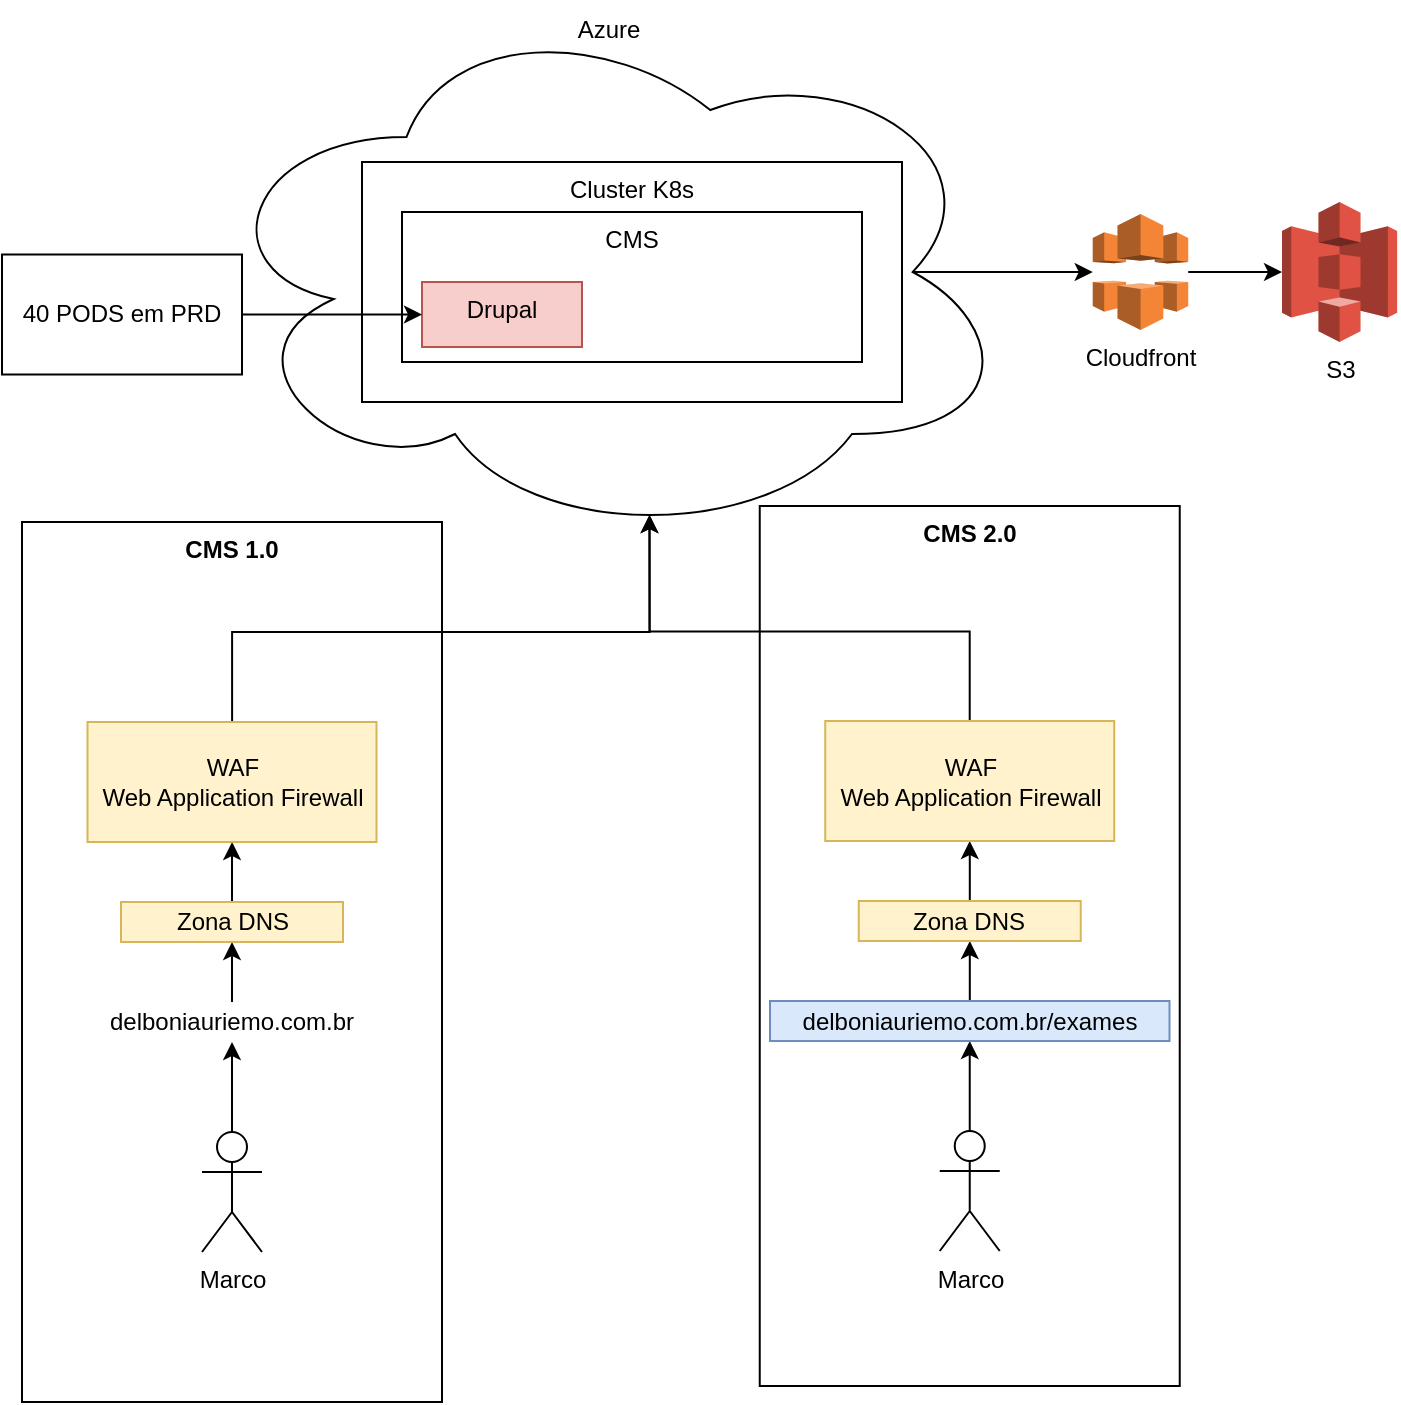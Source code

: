 <mxfile version="21.1.8" type="github" pages="2">
  <diagram id="PnqUoocpPYvvQVGyVdqE" name="Requisição do Usuário">
    <mxGraphModel dx="1434" dy="723" grid="1" gridSize="10" guides="1" tooltips="1" connect="1" arrows="1" fold="1" page="1" pageScale="1" pageWidth="827" pageHeight="1169" math="0" shadow="0">
      <root>
        <mxCell id="0" />
        <mxCell id="1" parent="0" />
        <mxCell id="DYpYB5ZD8q-99wLmyNMS-36" value="CMS 2.0" style="rounded=0;whiteSpace=wrap;html=1;verticalAlign=top;fontStyle=1" parent="1" vertex="1">
          <mxGeometry x="488.87" y="322" width="210" height="440" as="geometry" />
        </mxCell>
        <mxCell id="DYpYB5ZD8q-99wLmyNMS-35" value="CMS 1.0" style="rounded=0;whiteSpace=wrap;html=1;verticalAlign=top;fontStyle=1" parent="1" vertex="1">
          <mxGeometry x="120" y="330" width="210" height="440" as="geometry" />
        </mxCell>
        <mxCell id="DYpYB5ZD8q-99wLmyNMS-27" style="edgeStyle=orthogonalEdgeStyle;rounded=0;orthogonalLoop=1;jettySize=auto;html=1;exitX=0.875;exitY=0.5;exitDx=0;exitDy=0;exitPerimeter=0;entryX=0;entryY=0.5;entryDx=0;entryDy=0;entryPerimeter=0;" parent="1" source="DYpYB5ZD8q-99wLmyNMS-1" target="DYpYB5ZD8q-99wLmyNMS-26" edge="1">
          <mxGeometry relative="1" as="geometry" />
        </mxCell>
        <mxCell id="DYpYB5ZD8q-99wLmyNMS-1" value="Azure" style="ellipse;shape=cloud;whiteSpace=wrap;html=1;verticalAlign=top;" parent="1" vertex="1">
          <mxGeometry x="211" y="70" width="405" height="270" as="geometry" />
        </mxCell>
        <mxCell id="DYpYB5ZD8q-99wLmyNMS-3" value="Cluster K8s" style="rounded=0;whiteSpace=wrap;html=1;verticalAlign=top;" parent="1" vertex="1">
          <mxGeometry x="290" y="150" width="270" height="120" as="geometry" />
        </mxCell>
        <mxCell id="DYpYB5ZD8q-99wLmyNMS-4" value="CMS" style="rounded=0;whiteSpace=wrap;html=1;verticalAlign=top;" parent="1" vertex="1">
          <mxGeometry x="310" y="175" width="230" height="75" as="geometry" />
        </mxCell>
        <mxCell id="DYpYB5ZD8q-99wLmyNMS-5" value="Drupal" style="rounded=0;whiteSpace=wrap;html=1;verticalAlign=top;fillColor=#f8cecc;strokeColor=#b85450;" parent="1" vertex="1">
          <mxGeometry x="320" y="210" width="80" height="32.5" as="geometry" />
        </mxCell>
        <mxCell id="DYpYB5ZD8q-99wLmyNMS-7" style="edgeStyle=orthogonalEdgeStyle;rounded=0;orthogonalLoop=1;jettySize=auto;html=1;" parent="1" source="DYpYB5ZD8q-99wLmyNMS-6" target="DYpYB5ZD8q-99wLmyNMS-5" edge="1">
          <mxGeometry relative="1" as="geometry" />
        </mxCell>
        <mxCell id="DYpYB5ZD8q-99wLmyNMS-6" value="40 PODS em PRD" style="rounded=0;whiteSpace=wrap;html=1;verticalAlign=middle;" parent="1" vertex="1">
          <mxGeometry x="110" y="196.25" width="120" height="60" as="geometry" />
        </mxCell>
        <mxCell id="DYpYB5ZD8q-99wLmyNMS-10" style="edgeStyle=orthogonalEdgeStyle;rounded=0;orthogonalLoop=1;jettySize=auto;html=1;" parent="1" source="DYpYB5ZD8q-99wLmyNMS-8" target="DYpYB5ZD8q-99wLmyNMS-9" edge="1">
          <mxGeometry relative="1" as="geometry" />
        </mxCell>
        <mxCell id="DYpYB5ZD8q-99wLmyNMS-8" value="Marco" style="shape=umlActor;verticalLabelPosition=bottom;verticalAlign=top;html=1;outlineConnect=0;" parent="1" vertex="1">
          <mxGeometry x="210" y="635" width="30" height="60" as="geometry" />
        </mxCell>
        <mxCell id="DYpYB5ZD8q-99wLmyNMS-12" style="edgeStyle=orthogonalEdgeStyle;rounded=0;orthogonalLoop=1;jettySize=auto;html=1;" parent="1" source="DYpYB5ZD8q-99wLmyNMS-9" target="DYpYB5ZD8q-99wLmyNMS-11" edge="1">
          <mxGeometry relative="1" as="geometry" />
        </mxCell>
        <mxCell id="DYpYB5ZD8q-99wLmyNMS-9" value="delboniauriemo.com.br" style="text;html=1;strokeColor=none;fillColor=none;align=center;verticalAlign=middle;whiteSpace=wrap;rounded=0;" parent="1" vertex="1">
          <mxGeometry x="205" y="570" width="40" height="20" as="geometry" />
        </mxCell>
        <mxCell id="DYpYB5ZD8q-99wLmyNMS-15" style="edgeStyle=orthogonalEdgeStyle;rounded=0;orthogonalLoop=1;jettySize=auto;html=1;" parent="1" source="DYpYB5ZD8q-99wLmyNMS-11" target="DYpYB5ZD8q-99wLmyNMS-13" edge="1">
          <mxGeometry relative="1" as="geometry" />
        </mxCell>
        <mxCell id="DYpYB5ZD8q-99wLmyNMS-11" value="Zona DNS" style="rounded=0;whiteSpace=wrap;html=1;verticalAlign=middle;fillColor=#fff2cc;strokeColor=#d6b656;" parent="1" vertex="1">
          <mxGeometry x="169.5" y="520" width="111" height="20" as="geometry" />
        </mxCell>
        <mxCell id="DYpYB5ZD8q-99wLmyNMS-17" style="edgeStyle=orthogonalEdgeStyle;rounded=0;orthogonalLoop=1;jettySize=auto;html=1;entryX=0.55;entryY=0.95;entryDx=0;entryDy=0;entryPerimeter=0;" parent="1" source="DYpYB5ZD8q-99wLmyNMS-13" target="DYpYB5ZD8q-99wLmyNMS-1" edge="1">
          <mxGeometry relative="1" as="geometry" />
        </mxCell>
        <mxCell id="DYpYB5ZD8q-99wLmyNMS-13" value="WAF&lt;br&gt;Web Application Firewall" style="rounded=0;whiteSpace=wrap;html=1;verticalAlign=middle;fillColor=#fff2cc;strokeColor=#d6b656;" parent="1" vertex="1">
          <mxGeometry x="152.75" y="430" width="144.5" height="60" as="geometry" />
        </mxCell>
        <mxCell id="DYpYB5ZD8q-99wLmyNMS-18" style="edgeStyle=orthogonalEdgeStyle;rounded=0;orthogonalLoop=1;jettySize=auto;html=1;" parent="1" source="DYpYB5ZD8q-99wLmyNMS-19" target="DYpYB5ZD8q-99wLmyNMS-21" edge="1">
          <mxGeometry relative="1" as="geometry" />
        </mxCell>
        <mxCell id="DYpYB5ZD8q-99wLmyNMS-19" value="Marco" style="shape=umlActor;verticalLabelPosition=bottom;verticalAlign=top;html=1;outlineConnect=0;" parent="1" vertex="1">
          <mxGeometry x="578.87" y="634.5" width="30" height="60" as="geometry" />
        </mxCell>
        <mxCell id="DYpYB5ZD8q-99wLmyNMS-20" style="edgeStyle=orthogonalEdgeStyle;rounded=0;orthogonalLoop=1;jettySize=auto;html=1;" parent="1" source="DYpYB5ZD8q-99wLmyNMS-21" target="DYpYB5ZD8q-99wLmyNMS-23" edge="1">
          <mxGeometry relative="1" as="geometry" />
        </mxCell>
        <mxCell id="DYpYB5ZD8q-99wLmyNMS-21" value="delboniauriemo.com.br/exames" style="text;html=1;strokeColor=#6c8ebf;fillColor=#dae8fc;align=center;verticalAlign=middle;whiteSpace=wrap;rounded=0;" parent="1" vertex="1">
          <mxGeometry x="494" y="569.5" width="199.75" height="20" as="geometry" />
        </mxCell>
        <mxCell id="DYpYB5ZD8q-99wLmyNMS-22" style="edgeStyle=orthogonalEdgeStyle;rounded=0;orthogonalLoop=1;jettySize=auto;html=1;" parent="1" source="DYpYB5ZD8q-99wLmyNMS-23" target="DYpYB5ZD8q-99wLmyNMS-24" edge="1">
          <mxGeometry relative="1" as="geometry" />
        </mxCell>
        <mxCell id="DYpYB5ZD8q-99wLmyNMS-23" value="Zona DNS" style="rounded=0;whiteSpace=wrap;html=1;verticalAlign=middle;fillColor=#fff2cc;strokeColor=#d6b656;" parent="1" vertex="1">
          <mxGeometry x="538.37" y="519.5" width="111" height="20" as="geometry" />
        </mxCell>
        <mxCell id="DYpYB5ZD8q-99wLmyNMS-25" style="edgeStyle=orthogonalEdgeStyle;rounded=0;orthogonalLoop=1;jettySize=auto;html=1;entryX=0.55;entryY=0.95;entryDx=0;entryDy=0;entryPerimeter=0;" parent="1" source="DYpYB5ZD8q-99wLmyNMS-24" target="DYpYB5ZD8q-99wLmyNMS-1" edge="1">
          <mxGeometry relative="1" as="geometry" />
        </mxCell>
        <mxCell id="DYpYB5ZD8q-99wLmyNMS-24" value="WAF&lt;br&gt;Web Application Firewall" style="rounded=0;whiteSpace=wrap;html=1;verticalAlign=middle;fillColor=#fff2cc;strokeColor=#d6b656;" parent="1" vertex="1">
          <mxGeometry x="521.62" y="429.5" width="144.5" height="60" as="geometry" />
        </mxCell>
        <mxCell id="DYpYB5ZD8q-99wLmyNMS-29" style="edgeStyle=orthogonalEdgeStyle;rounded=0;orthogonalLoop=1;jettySize=auto;html=1;" parent="1" source="DYpYB5ZD8q-99wLmyNMS-26" target="DYpYB5ZD8q-99wLmyNMS-28" edge="1">
          <mxGeometry relative="1" as="geometry" />
        </mxCell>
        <mxCell id="DYpYB5ZD8q-99wLmyNMS-26" value="Cloudfront" style="outlineConnect=0;dashed=0;verticalLabelPosition=bottom;verticalAlign=top;align=center;html=1;shape=mxgraph.aws3.cloudfront;fillColor=#F58536;gradientColor=none;" parent="1" vertex="1">
          <mxGeometry x="655.37" y="175.98" width="47.75" height="58.05" as="geometry" />
        </mxCell>
        <mxCell id="DYpYB5ZD8q-99wLmyNMS-28" value="S3" style="outlineConnect=0;dashed=0;verticalLabelPosition=bottom;verticalAlign=top;align=center;html=1;shape=mxgraph.aws3.s3;fillColor=#E05243;gradientColor=none;" parent="1" vertex="1">
          <mxGeometry x="750" y="170.01" width="57.58" height="70" as="geometry" />
        </mxCell>
      </root>
    </mxGraphModel>
  </diagram>
  <diagram id="PXfu8kFQRLBZVvVu_4TA" name="Pipeline 1.0">
    <mxGraphModel dx="1422" dy="754" grid="1" gridSize="10" guides="1" tooltips="1" connect="1" arrows="1" fold="1" page="1" pageScale="1" pageWidth="827" pageHeight="1169" math="0" shadow="0">
      <root>
        <mxCell id="NRJxJCUX1IL1kAqRTh47-0" />
        <mxCell id="NRJxJCUX1IL1kAqRTh47-1" parent="NRJxJCUX1IL1kAqRTh47-0" />
        <mxCell id="NRJxJCUX1IL1kAqRTh47-5" value="Azure" style="ellipse;shape=cloud;whiteSpace=wrap;html=1;verticalAlign=top;" vertex="1" parent="NRJxJCUX1IL1kAqRTh47-1">
          <mxGeometry x="142" y="33.75" width="566" height="385" as="geometry" />
        </mxCell>
        <mxCell id="NRJxJCUX1IL1kAqRTh47-6" value="Cluster K8s" style="rounded=0;whiteSpace=wrap;html=1;verticalAlign=top;" vertex="1" parent="NRJxJCUX1IL1kAqRTh47-1">
          <mxGeometry x="290" y="150" width="270" height="120" as="geometry" />
        </mxCell>
        <mxCell id="NRJxJCUX1IL1kAqRTh47-7" value="CMS" style="rounded=0;whiteSpace=wrap;html=1;verticalAlign=top;" vertex="1" parent="NRJxJCUX1IL1kAqRTh47-1">
          <mxGeometry x="310" y="175" width="230" height="75" as="geometry" />
        </mxCell>
        <mxCell id="NRJxJCUX1IL1kAqRTh47-41" style="edgeStyle=orthogonalEdgeStyle;rounded=0;orthogonalLoop=1;jettySize=auto;html=1;entryX=0;entryY=0.5;entryDx=0;entryDy=0;" edge="1" parent="NRJxJCUX1IL1kAqRTh47-1" source="NRJxJCUX1IL1kAqRTh47-8" target="NRJxJCUX1IL1kAqRTh47-36">
          <mxGeometry relative="1" as="geometry" />
        </mxCell>
        <mxCell id="NRJxJCUX1IL1kAqRTh47-8" value="Drupal" style="rounded=0;whiteSpace=wrap;html=1;verticalAlign=top;" vertex="1" parent="NRJxJCUX1IL1kAqRTh47-1">
          <mxGeometry x="320" y="210" width="80" height="32.5" as="geometry" />
        </mxCell>
        <mxCell id="NRJxJCUX1IL1kAqRTh47-9" style="edgeStyle=orthogonalEdgeStyle;rounded=0;orthogonalLoop=1;jettySize=auto;html=1;" edge="1" parent="NRJxJCUX1IL1kAqRTh47-1" source="NRJxJCUX1IL1kAqRTh47-10" target="NRJxJCUX1IL1kAqRTh47-8">
          <mxGeometry relative="1" as="geometry" />
        </mxCell>
        <mxCell id="NRJxJCUX1IL1kAqRTh47-10" value="40 PODS em PRD" style="rounded=0;whiteSpace=wrap;html=1;verticalAlign=middle;" vertex="1" parent="NRJxJCUX1IL1kAqRTh47-1">
          <mxGeometry x="110" y="196.25" width="120" height="60" as="geometry" />
        </mxCell>
        <mxCell id="NRJxJCUX1IL1kAqRTh47-27" style="edgeStyle=orthogonalEdgeStyle;rounded=0;orthogonalLoop=1;jettySize=auto;html=1;" edge="1" parent="NRJxJCUX1IL1kAqRTh47-1" source="NRJxJCUX1IL1kAqRTh47-28">
          <mxGeometry relative="1" as="geometry">
            <mxPoint x="750" y="205" as="targetPoint" />
          </mxGeometry>
        </mxCell>
        <mxCell id="NRJxJCUX1IL1kAqRTh47-33" style="edgeStyle=orthogonalEdgeStyle;rounded=0;orthogonalLoop=1;jettySize=auto;html=1;" edge="1" parent="NRJxJCUX1IL1kAqRTh47-1" source="NRJxJCUX1IL1kAqRTh47-30" target="NRJxJCUX1IL1kAqRTh47-32">
          <mxGeometry relative="1" as="geometry" />
        </mxCell>
        <mxCell id="NRJxJCUX1IL1kAqRTh47-34" value="Pull Request" style="edgeLabel;html=1;align=center;verticalAlign=middle;resizable=0;points=[];" vertex="1" connectable="0" parent="NRJxJCUX1IL1kAqRTh47-33">
          <mxGeometry x="0.215" relative="1" as="geometry">
            <mxPoint x="1" as="offset" />
          </mxGeometry>
        </mxCell>
        <mxCell id="NRJxJCUX1IL1kAqRTh47-30" value="Desenvolvedor" style="shape=umlActor;verticalLabelPosition=bottom;verticalAlign=top;html=1;outlineConnect=0;" vertex="1" parent="NRJxJCUX1IL1kAqRTh47-1">
          <mxGeometry x="127.5" y="570" width="30" height="60" as="geometry" />
        </mxCell>
        <mxCell id="NRJxJCUX1IL1kAqRTh47-37" style="edgeStyle=orthogonalEdgeStyle;rounded=0;orthogonalLoop=1;jettySize=auto;html=1;entryX=0.5;entryY=1;entryDx=0;entryDy=0;" edge="1" parent="NRJxJCUX1IL1kAqRTh47-1" source="NRJxJCUX1IL1kAqRTh47-31" target="NRJxJCUX1IL1kAqRTh47-36">
          <mxGeometry relative="1" as="geometry" />
        </mxCell>
        <mxCell id="NRJxJCUX1IL1kAqRTh47-43" style="edgeStyle=orthogonalEdgeStyle;rounded=0;orthogonalLoop=1;jettySize=auto;html=1;entryX=0;entryY=0.75;entryDx=0;entryDy=0;" edge="1" parent="NRJxJCUX1IL1kAqRTh47-1" source="NRJxJCUX1IL1kAqRTh47-31" target="NRJxJCUX1IL1kAqRTh47-42">
          <mxGeometry relative="1" as="geometry">
            <Array as="points">
              <mxPoint x="309" y="530" />
            </Array>
          </mxGeometry>
        </mxCell>
        <mxCell id="NRJxJCUX1IL1kAqRTh47-31" value="Jenkins" style="rounded=0;whiteSpace=wrap;html=1;verticalAlign=middle;" vertex="1" parent="NRJxJCUX1IL1kAqRTh47-1">
          <mxGeometry x="259" y="429.75" width="100" height="40" as="geometry" />
        </mxCell>
        <mxCell id="NRJxJCUX1IL1kAqRTh47-35" style="edgeStyle=orthogonalEdgeStyle;rounded=0;orthogonalLoop=1;jettySize=auto;html=1;" edge="1" parent="NRJxJCUX1IL1kAqRTh47-1" source="NRJxJCUX1IL1kAqRTh47-32" target="NRJxJCUX1IL1kAqRTh47-31">
          <mxGeometry relative="1" as="geometry" />
        </mxCell>
        <mxCell id="NRJxJCUX1IL1kAqRTh47-32" value="main / master" style="rounded=0;whiteSpace=wrap;html=1;verticalAlign=middle;" vertex="1" parent="NRJxJCUX1IL1kAqRTh47-1">
          <mxGeometry x="100" y="428.75" width="85" height="42.5" as="geometry" />
        </mxCell>
        <mxCell id="NRJxJCUX1IL1kAqRTh47-36" value="Docker Registry&lt;br&gt;Azure" style="rounded=0;whiteSpace=wrap;html=1;verticalAlign=middle;" vertex="1" parent="NRJxJCUX1IL1kAqRTh47-1">
          <mxGeometry x="390" y="290" width="90" height="45" as="geometry" />
        </mxCell>
        <mxCell id="NRJxJCUX1IL1kAqRTh47-40" style="edgeStyle=orthogonalEdgeStyle;rounded=0;orthogonalLoop=1;jettySize=auto;html=1;entryX=1;entryY=0.5;entryDx=0;entryDy=0;" edge="1" parent="NRJxJCUX1IL1kAqRTh47-1" source="NRJxJCUX1IL1kAqRTh47-38" target="NRJxJCUX1IL1kAqRTh47-8">
          <mxGeometry relative="1" as="geometry">
            <Array as="points">
              <mxPoint x="620" y="450" />
              <mxPoint x="620" y="226" />
            </Array>
          </mxGeometry>
        </mxCell>
        <mxCell id="NRJxJCUX1IL1kAqRTh47-38" value="Jenkins" style="rounded=0;whiteSpace=wrap;html=1;verticalAlign=middle;fillColor=#f8cecc;strokeColor=#b85450;" vertex="1" parent="NRJxJCUX1IL1kAqRTh47-1">
          <mxGeometry x="490" y="429.75" width="100" height="40" as="geometry" />
        </mxCell>
        <mxCell id="NRJxJCUX1IL1kAqRTh47-44" style="edgeStyle=orthogonalEdgeStyle;rounded=0;orthogonalLoop=1;jettySize=auto;html=1;" edge="1" parent="NRJxJCUX1IL1kAqRTh47-1" source="NRJxJCUX1IL1kAqRTh47-42" target="NRJxJCUX1IL1kAqRTh47-38">
          <mxGeometry relative="1" as="geometry" />
        </mxCell>
        <mxCell id="NRJxJCUX1IL1kAqRTh47-42" value="devopstools" style="rounded=0;whiteSpace=wrap;html=1;verticalAlign=middle;fillColor=#f8cecc;strokeColor=#b85450;" vertex="1" parent="NRJxJCUX1IL1kAqRTh47-1">
          <mxGeometry x="385" y="500" width="100" height="40" as="geometry" />
        </mxCell>
      </root>
    </mxGraphModel>
  </diagram>
</mxfile>
